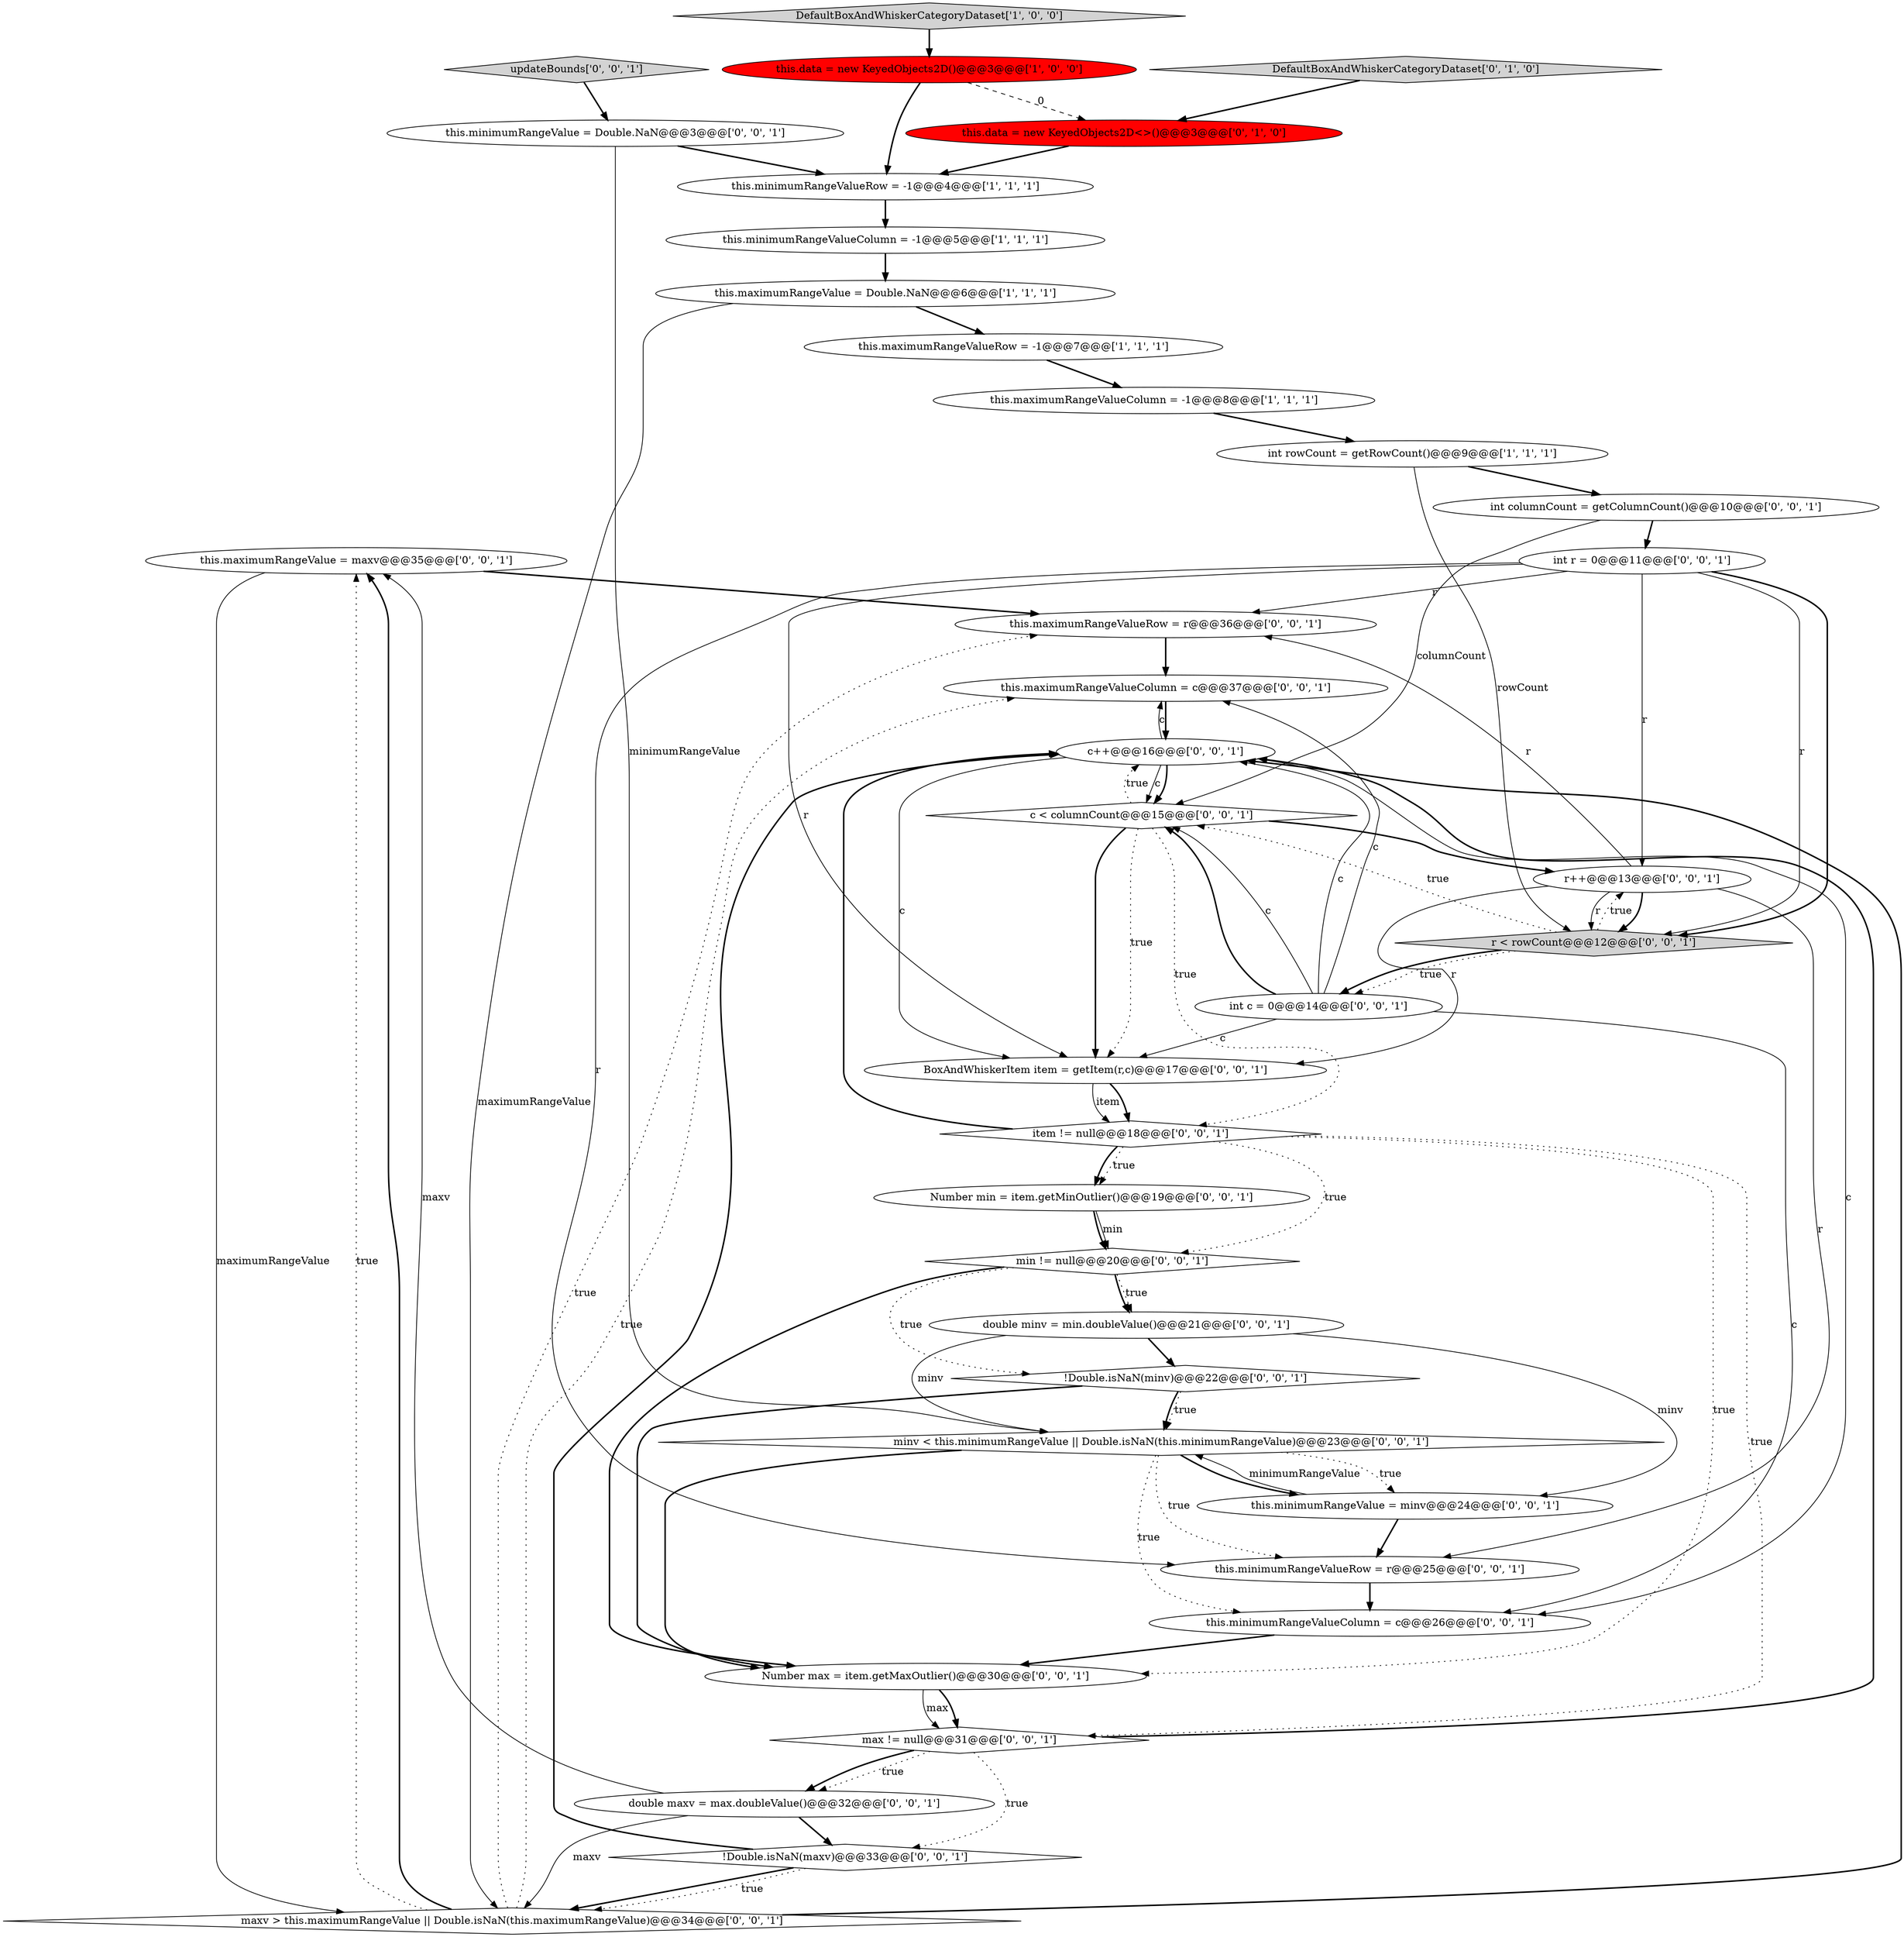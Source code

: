 digraph {
17 [style = filled, label = "this.maximumRangeValue = maxv@@@35@@@['0', '0', '1']", fillcolor = white, shape = ellipse image = "AAA0AAABBB3BBB"];
21 [style = filled, label = "!Double.isNaN(minv)@@@22@@@['0', '0', '1']", fillcolor = white, shape = diamond image = "AAA0AAABBB3BBB"];
2 [style = filled, label = "this.minimumRangeValueColumn = -1@@@5@@@['1', '1', '1']", fillcolor = white, shape = ellipse image = "AAA0AAABBB1BBB"];
19 [style = filled, label = "this.minimumRangeValue = minv@@@24@@@['0', '0', '1']", fillcolor = white, shape = ellipse image = "AAA0AAABBB3BBB"];
28 [style = filled, label = "item != null@@@18@@@['0', '0', '1']", fillcolor = white, shape = diamond image = "AAA0AAABBB3BBB"];
8 [style = filled, label = "this.data = new KeyedObjects2D<>()@@@3@@@['0', '1', '0']", fillcolor = red, shape = ellipse image = "AAA1AAABBB2BBB"];
11 [style = filled, label = "r < rowCount@@@12@@@['0', '0', '1']", fillcolor = lightgray, shape = diamond image = "AAA0AAABBB3BBB"];
3 [style = filled, label = "this.maximumRangeValueRow = -1@@@7@@@['1', '1', '1']", fillcolor = white, shape = ellipse image = "AAA0AAABBB1BBB"];
20 [style = filled, label = "!Double.isNaN(maxv)@@@33@@@['0', '0', '1']", fillcolor = white, shape = diamond image = "AAA0AAABBB3BBB"];
26 [style = filled, label = "updateBounds['0', '0', '1']", fillcolor = lightgray, shape = diamond image = "AAA0AAABBB3BBB"];
30 [style = filled, label = "this.minimumRangeValueColumn = c@@@26@@@['0', '0', '1']", fillcolor = white, shape = ellipse image = "AAA0AAABBB3BBB"];
27 [style = filled, label = "this.maximumRangeValueRow = r@@@36@@@['0', '0', '1']", fillcolor = white, shape = ellipse image = "AAA0AAABBB3BBB"];
9 [style = filled, label = "DefaultBoxAndWhiskerCategoryDataset['0', '1', '0']", fillcolor = lightgray, shape = diamond image = "AAA0AAABBB2BBB"];
6 [style = filled, label = "DefaultBoxAndWhiskerCategoryDataset['1', '0', '0']", fillcolor = lightgray, shape = diamond image = "AAA0AAABBB1BBB"];
35 [style = filled, label = "Number min = item.getMinOutlier()@@@19@@@['0', '0', '1']", fillcolor = white, shape = ellipse image = "AAA0AAABBB3BBB"];
16 [style = filled, label = "maxv > this.maximumRangeValue || Double.isNaN(this.maximumRangeValue)@@@34@@@['0', '0', '1']", fillcolor = white, shape = diamond image = "AAA0AAABBB3BBB"];
36 [style = filled, label = "min != null@@@20@@@['0', '0', '1']", fillcolor = white, shape = diamond image = "AAA0AAABBB3BBB"];
1 [style = filled, label = "int rowCount = getRowCount()@@@9@@@['1', '1', '1']", fillcolor = white, shape = ellipse image = "AAA0AAABBB1BBB"];
14 [style = filled, label = "Number max = item.getMaxOutlier()@@@30@@@['0', '0', '1']", fillcolor = white, shape = ellipse image = "AAA0AAABBB3BBB"];
7 [style = filled, label = "this.maximumRangeValue = Double.NaN@@@6@@@['1', '1', '1']", fillcolor = white, shape = ellipse image = "AAA0AAABBB1BBB"];
29 [style = filled, label = "r++@@@13@@@['0', '0', '1']", fillcolor = white, shape = ellipse image = "AAA0AAABBB3BBB"];
31 [style = filled, label = "max != null@@@31@@@['0', '0', '1']", fillcolor = white, shape = diamond image = "AAA0AAABBB3BBB"];
13 [style = filled, label = "c++@@@16@@@['0', '0', '1']", fillcolor = white, shape = ellipse image = "AAA0AAABBB3BBB"];
10 [style = filled, label = "BoxAndWhiskerItem item = getItem(r,c)@@@17@@@['0', '0', '1']", fillcolor = white, shape = ellipse image = "AAA0AAABBB3BBB"];
32 [style = filled, label = "this.minimumRangeValue = Double.NaN@@@3@@@['0', '0', '1']", fillcolor = white, shape = ellipse image = "AAA0AAABBB3BBB"];
33 [style = filled, label = "double maxv = max.doubleValue()@@@32@@@['0', '0', '1']", fillcolor = white, shape = ellipse image = "AAA0AAABBB3BBB"];
23 [style = filled, label = "minv < this.minimumRangeValue || Double.isNaN(this.minimumRangeValue)@@@23@@@['0', '0', '1']", fillcolor = white, shape = diamond image = "AAA0AAABBB3BBB"];
4 [style = filled, label = "this.data = new KeyedObjects2D()@@@3@@@['1', '0', '0']", fillcolor = red, shape = ellipse image = "AAA1AAABBB1BBB"];
0 [style = filled, label = "this.maximumRangeValueColumn = -1@@@8@@@['1', '1', '1']", fillcolor = white, shape = ellipse image = "AAA0AAABBB1BBB"];
24 [style = filled, label = "this.minimumRangeValueRow = r@@@25@@@['0', '0', '1']", fillcolor = white, shape = ellipse image = "AAA0AAABBB3BBB"];
18 [style = filled, label = "int c = 0@@@14@@@['0', '0', '1']", fillcolor = white, shape = ellipse image = "AAA0AAABBB3BBB"];
5 [style = filled, label = "this.minimumRangeValueRow = -1@@@4@@@['1', '1', '1']", fillcolor = white, shape = ellipse image = "AAA0AAABBB1BBB"];
22 [style = filled, label = "double minv = min.doubleValue()@@@21@@@['0', '0', '1']", fillcolor = white, shape = ellipse image = "AAA0AAABBB3BBB"];
15 [style = filled, label = "int columnCount = getColumnCount()@@@10@@@['0', '0', '1']", fillcolor = white, shape = ellipse image = "AAA0AAABBB3BBB"];
25 [style = filled, label = "int r = 0@@@11@@@['0', '0', '1']", fillcolor = white, shape = ellipse image = "AAA0AAABBB3BBB"];
34 [style = filled, label = "this.maximumRangeValueColumn = c@@@37@@@['0', '0', '1']", fillcolor = white, shape = ellipse image = "AAA0AAABBB3BBB"];
12 [style = filled, label = "c < columnCount@@@15@@@['0', '0', '1']", fillcolor = white, shape = diamond image = "AAA0AAABBB3BBB"];
15->12 [style = solid, label="columnCount"];
18->10 [style = solid, label="c"];
16->34 [style = dotted, label="true"];
28->35 [style = dotted, label="true"];
15->25 [style = bold, label=""];
16->17 [style = dotted, label="true"];
11->12 [style = dotted, label="true"];
28->14 [style = dotted, label="true"];
36->21 [style = dotted, label="true"];
24->30 [style = bold, label=""];
19->24 [style = bold, label=""];
13->12 [style = solid, label="c"];
12->10 [style = bold, label=""];
20->16 [style = bold, label=""];
10->28 [style = solid, label="item"];
21->23 [style = dotted, label="true"];
13->10 [style = solid, label="c"];
13->30 [style = solid, label="c"];
30->14 [style = bold, label=""];
17->27 [style = bold, label=""];
18->34 [style = solid, label="c"];
33->17 [style = solid, label="maxv"];
25->29 [style = solid, label="r"];
26->32 [style = bold, label=""];
1->11 [style = solid, label="rowCount"];
18->12 [style = bold, label=""];
28->36 [style = dotted, label="true"];
16->17 [style = bold, label=""];
23->19 [style = dotted, label="true"];
9->8 [style = bold, label=""];
36->14 [style = bold, label=""];
31->33 [style = dotted, label="true"];
33->16 [style = solid, label="maxv"];
11->18 [style = bold, label=""];
3->0 [style = bold, label=""];
23->14 [style = bold, label=""];
25->24 [style = solid, label="r"];
14->31 [style = solid, label="max"];
6->4 [style = bold, label=""];
28->35 [style = bold, label=""];
12->29 [style = bold, label=""];
13->12 [style = bold, label=""];
12->10 [style = dotted, label="true"];
31->33 [style = bold, label=""];
18->13 [style = solid, label="c"];
23->24 [style = dotted, label="true"];
29->11 [style = bold, label=""];
21->23 [style = bold, label=""];
16->13 [style = bold, label=""];
20->13 [style = bold, label=""];
25->27 [style = solid, label="r"];
36->22 [style = dotted, label="true"];
31->13 [style = bold, label=""];
11->29 [style = dotted, label="true"];
7->16 [style = solid, label="maximumRangeValue"];
35->36 [style = solid, label="min"];
25->10 [style = solid, label="r"];
22->23 [style = solid, label="minv"];
22->19 [style = solid, label="minv"];
29->27 [style = solid, label="r"];
12->13 [style = dotted, label="true"];
27->34 [style = bold, label=""];
29->24 [style = solid, label="r"];
0->1 [style = bold, label=""];
23->19 [style = bold, label=""];
25->11 [style = solid, label="r"];
17->16 [style = solid, label="maximumRangeValue"];
14->31 [style = bold, label=""];
16->27 [style = dotted, label="true"];
19->23 [style = solid, label="minimumRangeValue"];
4->5 [style = bold, label=""];
21->14 [style = bold, label=""];
32->5 [style = bold, label=""];
28->31 [style = dotted, label="true"];
10->28 [style = bold, label=""];
33->20 [style = bold, label=""];
29->11 [style = solid, label="r"];
1->15 [style = bold, label=""];
34->13 [style = bold, label=""];
22->21 [style = bold, label=""];
23->30 [style = dotted, label="true"];
28->13 [style = bold, label=""];
11->18 [style = dotted, label="true"];
31->20 [style = dotted, label="true"];
18->12 [style = solid, label="c"];
7->3 [style = bold, label=""];
12->28 [style = dotted, label="true"];
5->2 [style = bold, label=""];
8->5 [style = bold, label=""];
25->11 [style = bold, label=""];
4->8 [style = dashed, label="0"];
2->7 [style = bold, label=""];
35->36 [style = bold, label=""];
13->34 [style = solid, label="c"];
18->30 [style = solid, label="c"];
20->16 [style = dotted, label="true"];
32->23 [style = solid, label="minimumRangeValue"];
29->10 [style = solid, label="r"];
36->22 [style = bold, label=""];
}
